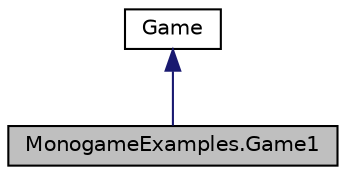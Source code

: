 digraph "MonogameExamples.Game1"
{
 // LATEX_PDF_SIZE
  edge [fontname="Helvetica",fontsize="10",labelfontname="Helvetica",labelfontsize="10"];
  node [fontname="Helvetica",fontsize="10",shape=record];
  Node1 [label="MonogameExamples.Game1",height=0.2,width=0.4,color="black", fillcolor="grey75", style="filled", fontcolor="black",tooltip="The main game class."];
  Node2 -> Node1 [dir="back",color="midnightblue",fontsize="10",style="solid",fontname="Helvetica"];
  Node2 [label="Game",height=0.2,width=0.4,color="black", fillcolor="white", style="filled",tooltip=" "];
}
